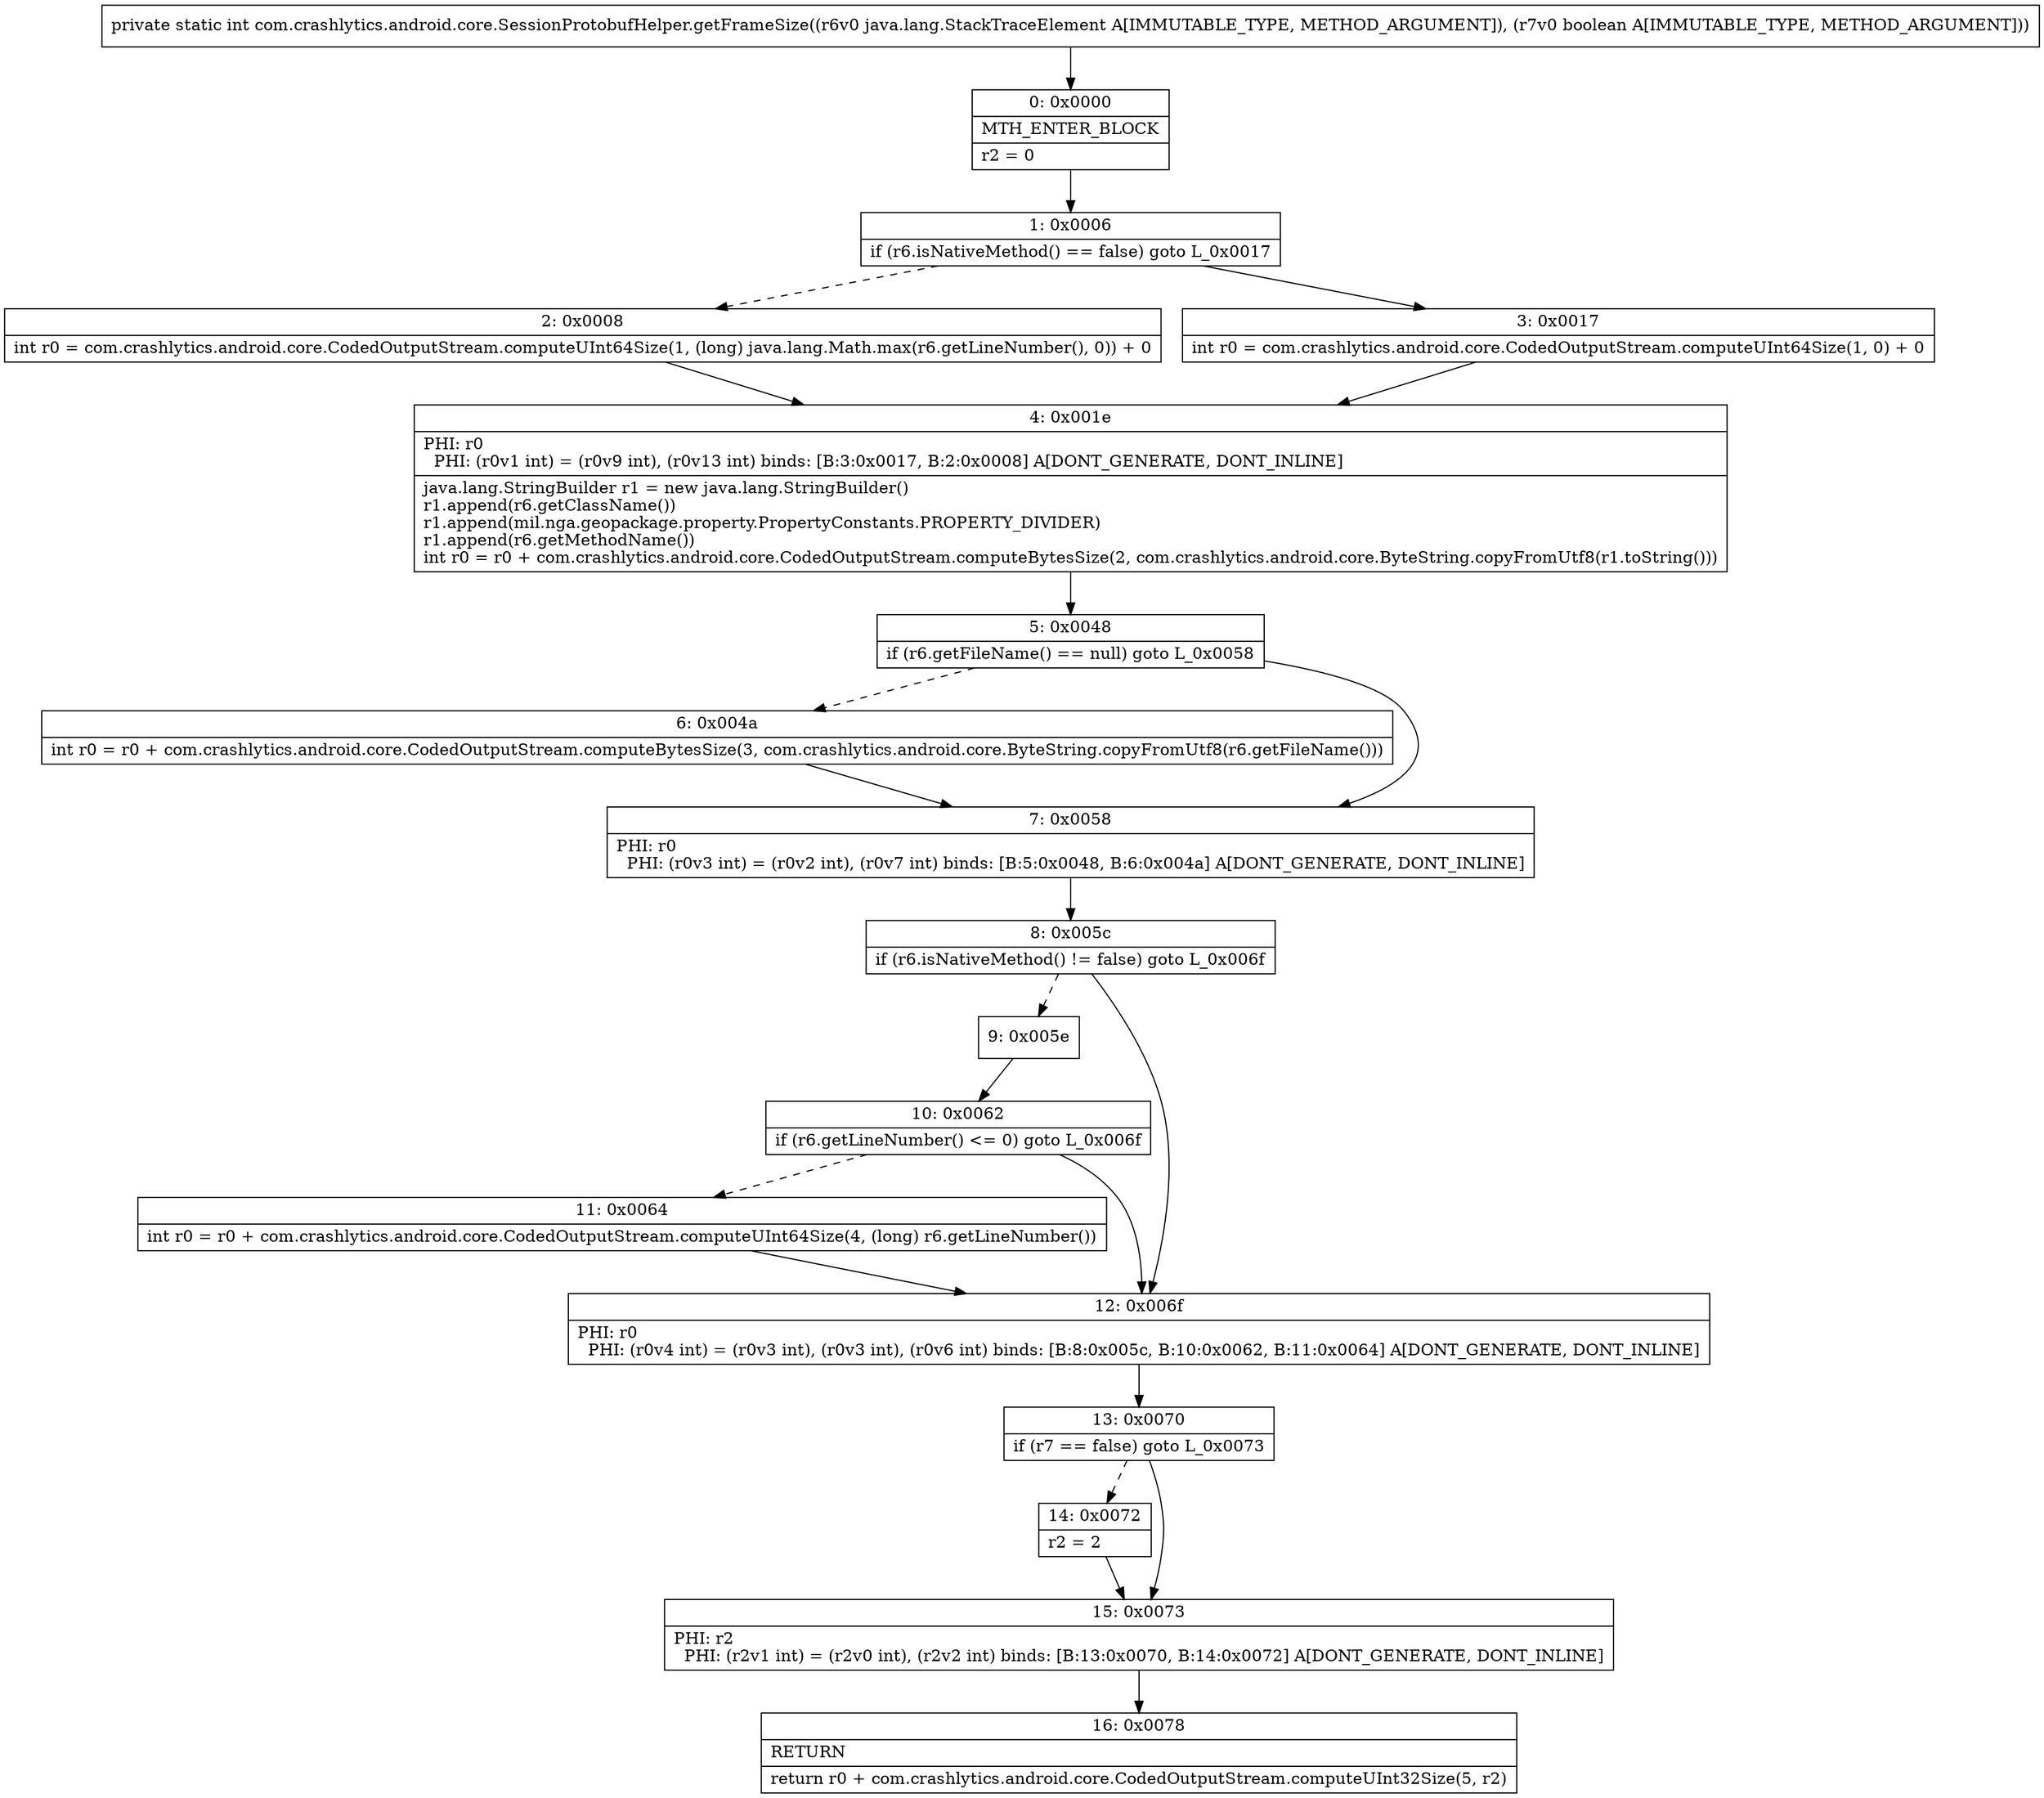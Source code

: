 digraph "CFG forcom.crashlytics.android.core.SessionProtobufHelper.getFrameSize(Ljava\/lang\/StackTraceElement;Z)I" {
Node_0 [shape=record,label="{0\:\ 0x0000|MTH_ENTER_BLOCK\l|r2 = 0\l}"];
Node_1 [shape=record,label="{1\:\ 0x0006|if (r6.isNativeMethod() == false) goto L_0x0017\l}"];
Node_2 [shape=record,label="{2\:\ 0x0008|int r0 = com.crashlytics.android.core.CodedOutputStream.computeUInt64Size(1, (long) java.lang.Math.max(r6.getLineNumber(), 0)) + 0\l}"];
Node_3 [shape=record,label="{3\:\ 0x0017|int r0 = com.crashlytics.android.core.CodedOutputStream.computeUInt64Size(1, 0) + 0\l}"];
Node_4 [shape=record,label="{4\:\ 0x001e|PHI: r0 \l  PHI: (r0v1 int) = (r0v9 int), (r0v13 int) binds: [B:3:0x0017, B:2:0x0008] A[DONT_GENERATE, DONT_INLINE]\l|java.lang.StringBuilder r1 = new java.lang.StringBuilder()\lr1.append(r6.getClassName())\lr1.append(mil.nga.geopackage.property.PropertyConstants.PROPERTY_DIVIDER)\lr1.append(r6.getMethodName())\lint r0 = r0 + com.crashlytics.android.core.CodedOutputStream.computeBytesSize(2, com.crashlytics.android.core.ByteString.copyFromUtf8(r1.toString()))\l}"];
Node_5 [shape=record,label="{5\:\ 0x0048|if (r6.getFileName() == null) goto L_0x0058\l}"];
Node_6 [shape=record,label="{6\:\ 0x004a|int r0 = r0 + com.crashlytics.android.core.CodedOutputStream.computeBytesSize(3, com.crashlytics.android.core.ByteString.copyFromUtf8(r6.getFileName()))\l}"];
Node_7 [shape=record,label="{7\:\ 0x0058|PHI: r0 \l  PHI: (r0v3 int) = (r0v2 int), (r0v7 int) binds: [B:5:0x0048, B:6:0x004a] A[DONT_GENERATE, DONT_INLINE]\l}"];
Node_8 [shape=record,label="{8\:\ 0x005c|if (r6.isNativeMethod() != false) goto L_0x006f\l}"];
Node_9 [shape=record,label="{9\:\ 0x005e}"];
Node_10 [shape=record,label="{10\:\ 0x0062|if (r6.getLineNumber() \<= 0) goto L_0x006f\l}"];
Node_11 [shape=record,label="{11\:\ 0x0064|int r0 = r0 + com.crashlytics.android.core.CodedOutputStream.computeUInt64Size(4, (long) r6.getLineNumber())\l}"];
Node_12 [shape=record,label="{12\:\ 0x006f|PHI: r0 \l  PHI: (r0v4 int) = (r0v3 int), (r0v3 int), (r0v6 int) binds: [B:8:0x005c, B:10:0x0062, B:11:0x0064] A[DONT_GENERATE, DONT_INLINE]\l}"];
Node_13 [shape=record,label="{13\:\ 0x0070|if (r7 == false) goto L_0x0073\l}"];
Node_14 [shape=record,label="{14\:\ 0x0072|r2 = 2\l}"];
Node_15 [shape=record,label="{15\:\ 0x0073|PHI: r2 \l  PHI: (r2v1 int) = (r2v0 int), (r2v2 int) binds: [B:13:0x0070, B:14:0x0072] A[DONT_GENERATE, DONT_INLINE]\l}"];
Node_16 [shape=record,label="{16\:\ 0x0078|RETURN\l|return r0 + com.crashlytics.android.core.CodedOutputStream.computeUInt32Size(5, r2)\l}"];
MethodNode[shape=record,label="{private static int com.crashlytics.android.core.SessionProtobufHelper.getFrameSize((r6v0 java.lang.StackTraceElement A[IMMUTABLE_TYPE, METHOD_ARGUMENT]), (r7v0 boolean A[IMMUTABLE_TYPE, METHOD_ARGUMENT])) }"];
MethodNode -> Node_0;
Node_0 -> Node_1;
Node_1 -> Node_2[style=dashed];
Node_1 -> Node_3;
Node_2 -> Node_4;
Node_3 -> Node_4;
Node_4 -> Node_5;
Node_5 -> Node_6[style=dashed];
Node_5 -> Node_7;
Node_6 -> Node_7;
Node_7 -> Node_8;
Node_8 -> Node_9[style=dashed];
Node_8 -> Node_12;
Node_9 -> Node_10;
Node_10 -> Node_11[style=dashed];
Node_10 -> Node_12;
Node_11 -> Node_12;
Node_12 -> Node_13;
Node_13 -> Node_14[style=dashed];
Node_13 -> Node_15;
Node_14 -> Node_15;
Node_15 -> Node_16;
}


